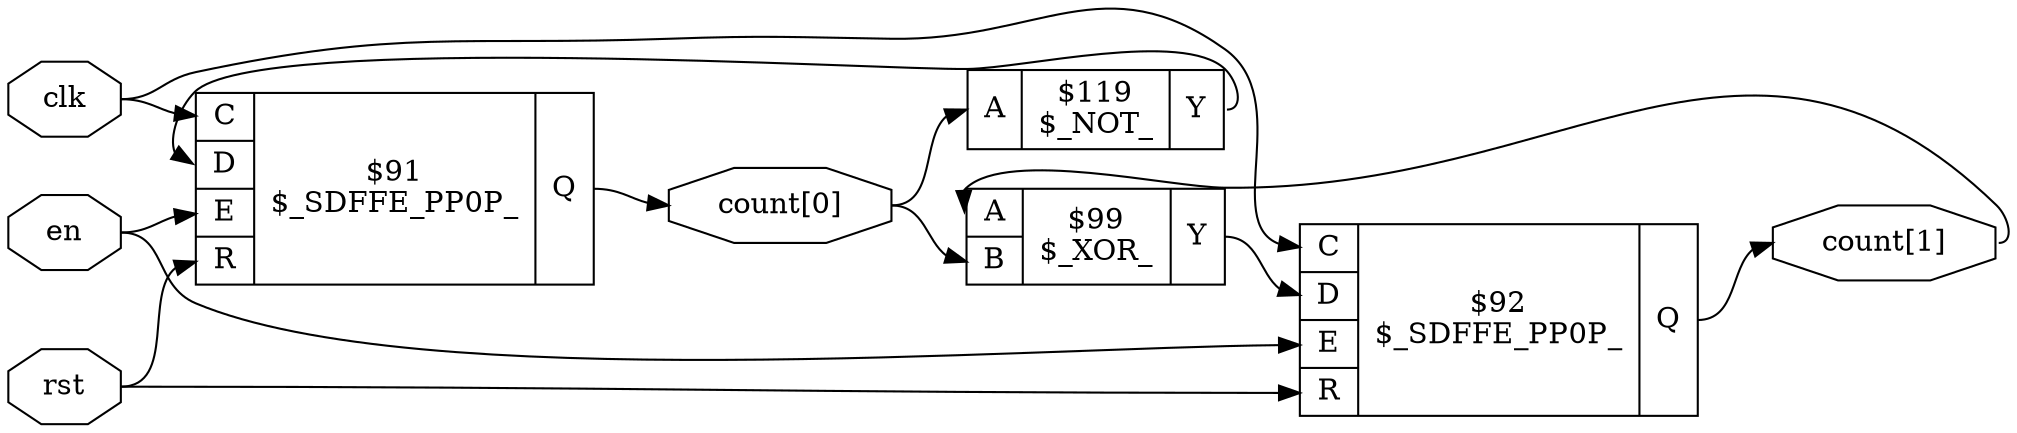 digraph "counter" {
rankdir="LR";
remincross=true;
n3 [ shape=octagon, label="clk", color="black", fontcolor="black"];
n4 [ shape=octagon, label="count[0]", color="black", fontcolor="black"];
n5 [ shape=octagon, label="count[1]", color="black", fontcolor="black"];
n6 [ shape=octagon, label="en", color="black", fontcolor="black"];
n7 [ shape=octagon, label="rst", color="black", fontcolor="black"];
c13 [ shape=record, label="{{<p8> C|<p9> D|<p10> E|<p11> R}|$91\n$_SDFFE_PP0P_|{<p12> Q}}",  ];
c14 [ shape=record, label="{{<p8> C|<p9> D|<p10> E|<p11> R}|$92\n$_SDFFE_PP0P_|{<p12> Q}}",  ];
c17 [ shape=record, label="{{<p15> A}|$119\n$_NOT_|{<p16> Y}}",  ];
c19 [ shape=record, label="{{<p15> A|<p18> B}|$99\n$_XOR_|{<p16> Y}}",  ];
c17:p16:e -> c13:p9:w [color="black", fontcolor="black", label=""];
c19:p16:e -> c14:p9:w [color="black", fontcolor="black", label=""];
n3:e -> c13:p8:w [color="black", fontcolor="black", label=""];
n3:e -> c14:p8:w [color="black", fontcolor="black", label=""];
c13:p12:e -> n4:w [color="black", fontcolor="black", label=""];
n4:e -> c17:p15:w [color="black", fontcolor="black", label=""];
n4:e -> c19:p18:w [color="black", fontcolor="black", label=""];
c14:p12:e -> n5:w [color="black", fontcolor="black", label=""];
n5:e -> c19:p15:w [color="black", fontcolor="black", label=""];
n6:e -> c13:p10:w [color="black", fontcolor="black", label=""];
n6:e -> c14:p10:w [color="black", fontcolor="black", label=""];
n7:e -> c13:p11:w [color="black", fontcolor="black", label=""];
n7:e -> c14:p11:w [color="black", fontcolor="black", label=""];
}
